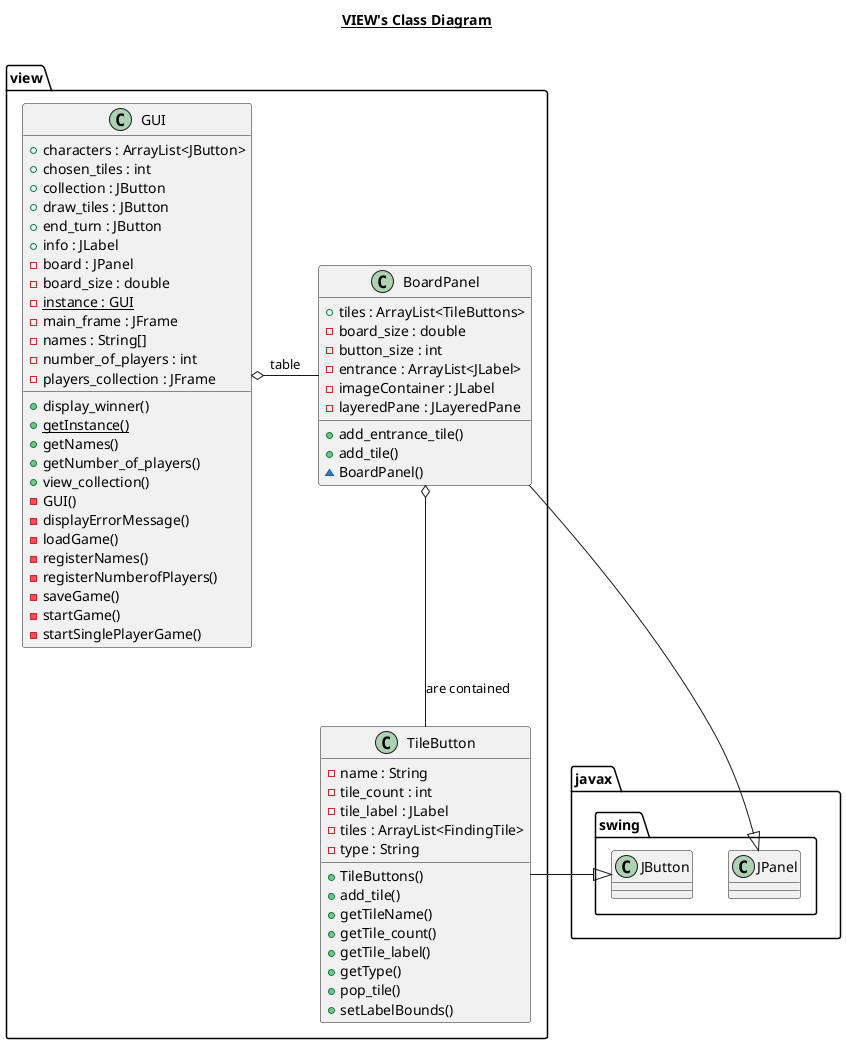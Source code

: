 @startuml

title __VIEW's Class Diagram__\n


    namespace view {
      class view.BoardPanel {
          + tiles : ArrayList<TileButtons>
          - board_size : double
          - button_size : int
          - entrance : ArrayList<JLabel>
          - imageContainer : JLabel
          - layeredPane : JLayeredPane
          + add_entrance_tile()
          + add_tile()
          ~ BoardPanel()
      }
  }
  


    namespace view {
      class view.GUI {
          + characters : ArrayList<JButton>
          + chosen_tiles : int
          + collection : JButton
          + draw_tiles : JButton
          + end_turn : JButton
          + info : JLabel
          - board : JPanel
          - board_size : double
          {static} - instance : GUI
          - main_frame : JFrame
          - names : String[]
          - number_of_players : int
          - players_collection : JFrame
          + display_winner()
          {static} + getInstance()
          + getNames()
          + getNumber_of_players()
          + view_collection()
          - GUI()
          - displayErrorMessage()
          - loadGame()
          - registerNames()
          - registerNumberofPlayers()
          - saveGame()
          - startGame()
          - startSinglePlayerGame()
      }
    }

  

    namespace view {
      class view.TileButton {
          - name : String
          - tile_count : int
          - tile_label : JLabel
          - tiles : ArrayList<FindingTile>
          - type : String
          + TileButtons()
          + add_tile()
          + getTileName()
          + getTile_count()
          + getTile_label()
          + getType()
          + pop_tile()
          + setLabelBounds()
      }
  }
  

  view.TileButton -up-o view.BoardPanel : are contained
  view.BoardPanel -right-|> javax.swing.JPanel
  view.GUI o-right- view.BoardPanel : table
  view.TileButton -right-|> javax.swing.JButton



@enduml

